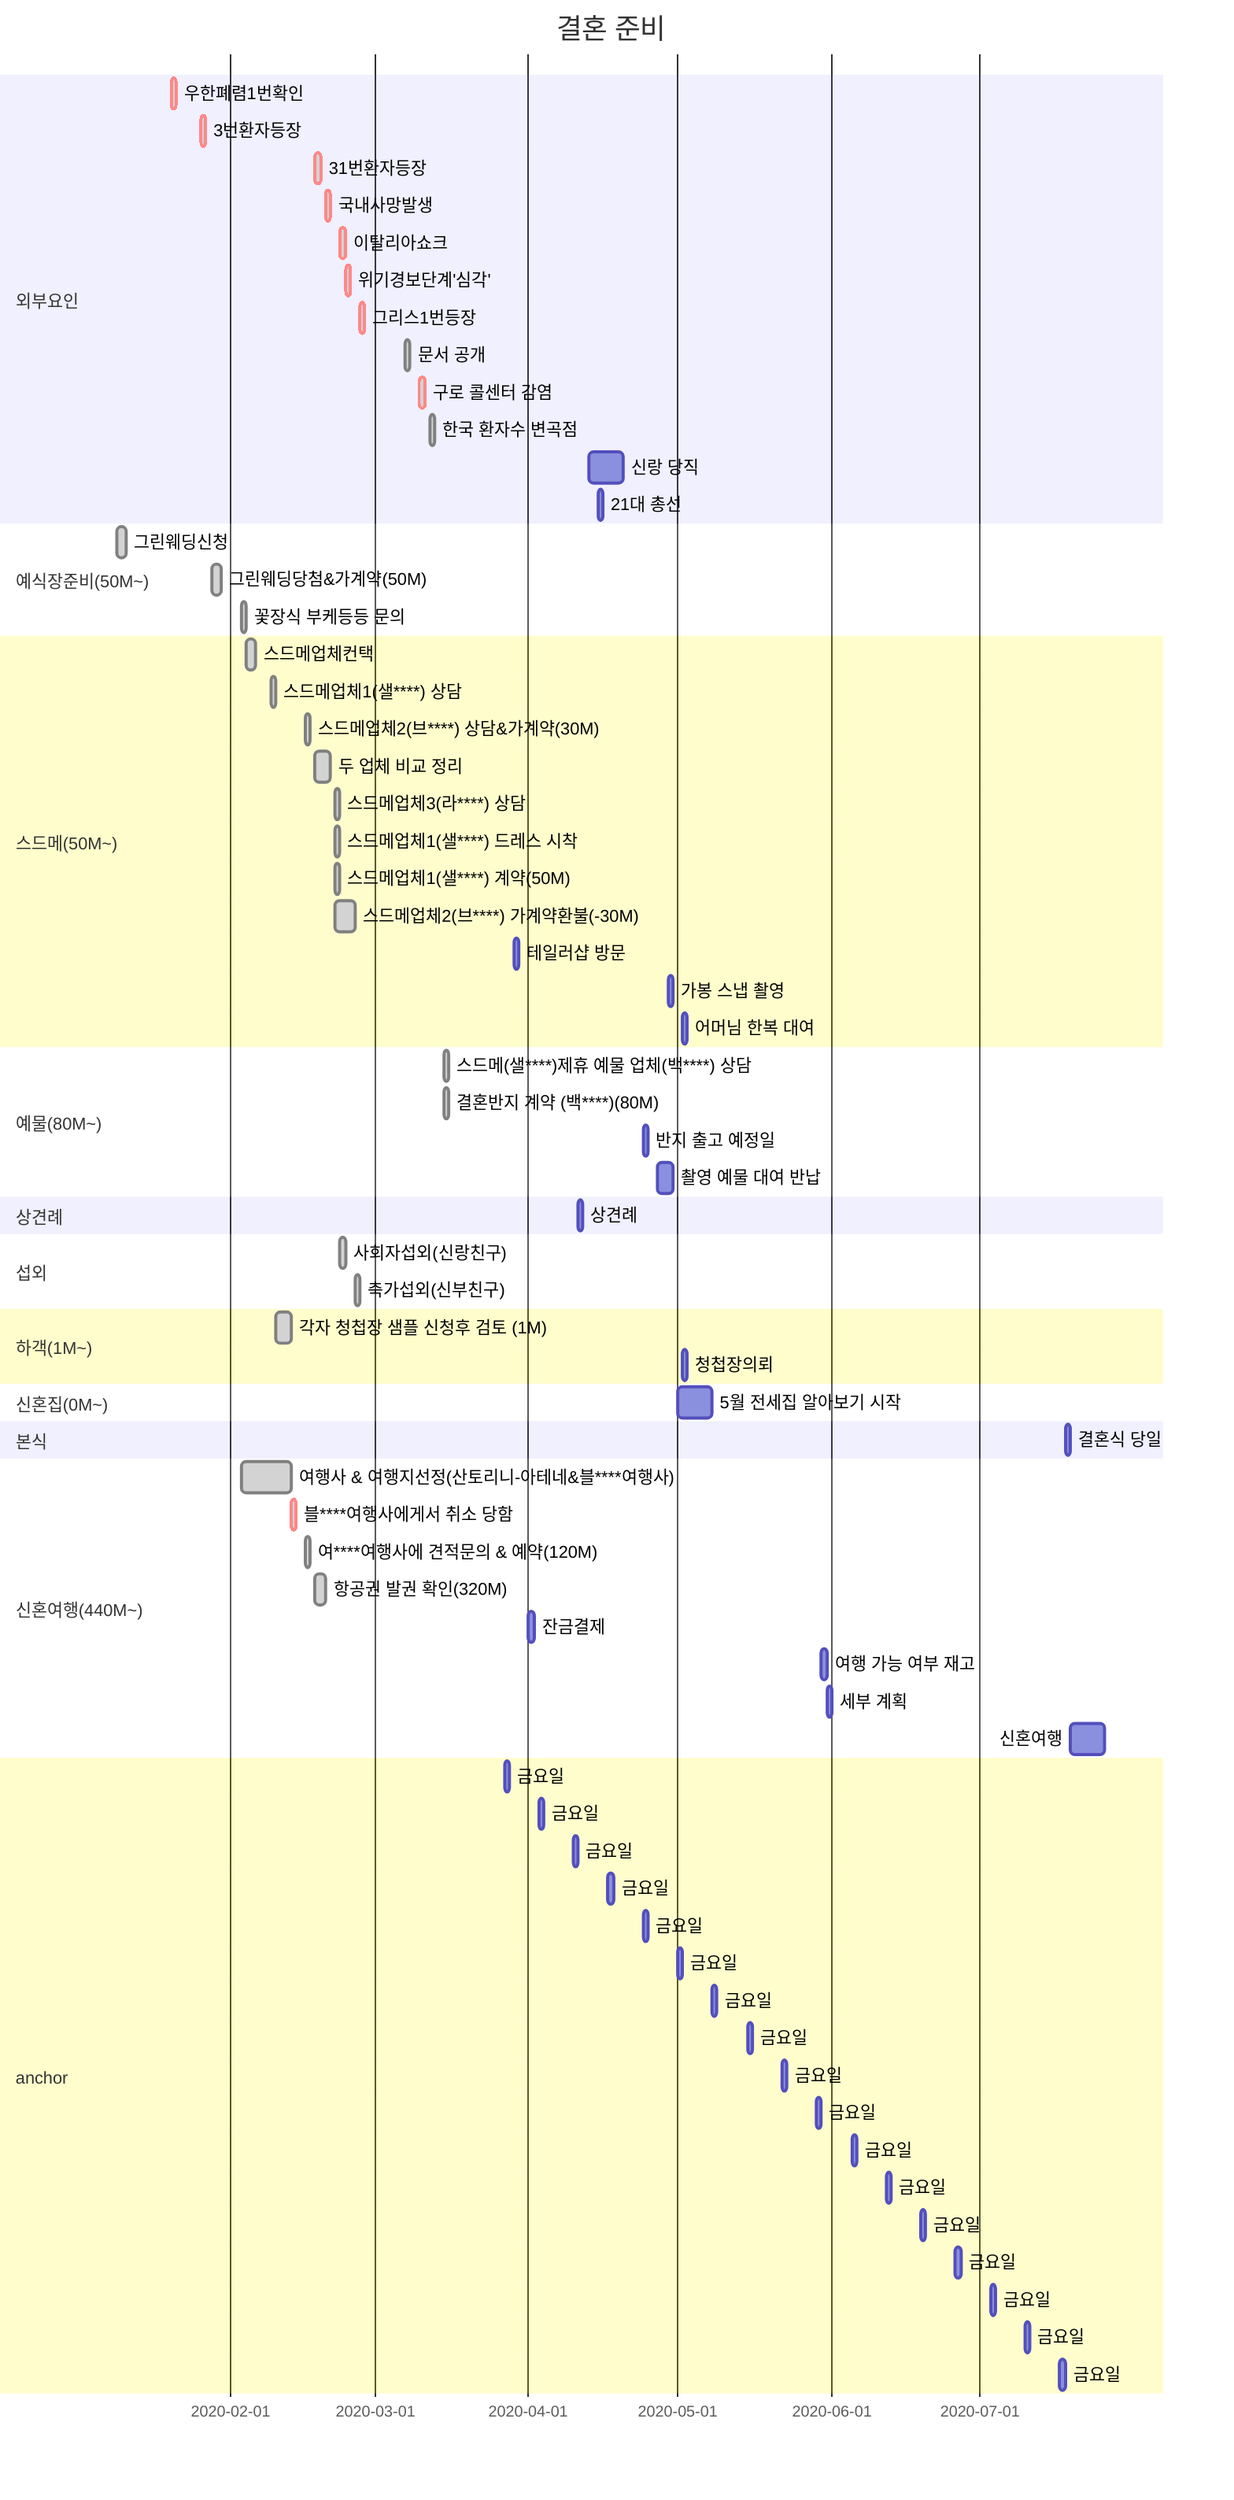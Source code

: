 gantt
  title 결혼 준비
  dateFormat  YYYY-MM-DD

  section 외부요인
    우한폐렴1번확인: done, crit, 2020-01-20, 1d
    3번환자등장: done, crit, 2020-01-26, 1d
    31번환자등장: done, crit, 2020-02-18, 1d
    국내사망발생: done, crit, 2020-02-20, 1d
    이탈리아쇼크: done, crit, 2020-02-23, 1d
    위기경보단계'심각': done, crit, 2020-02-24, 1d
    그리스1번등장: done, crit, 2020-02-27, 1d
    문서 공개: done, 2020-03-07, 1d
    구로 콜센터 감염: done, crit, 2020-03-10, 1d
    한국 환자수 변곡점: done, 2020-03-12, 1d
    신랑 당직: 2020-04-13, 2020-04-20
    21대 총선: 2020-04-15, 1d

  section 예식장준비(50M~)
    그린웨딩신청: done, 2020-01-09, 2d
    그린웨딩당첨&가계약(50M): done, 2020-01-28, 2d
    꽃장식 부케등등 문의: done, 2020-02-03, 1d

  section 스드메(50M~)
    스드메업체컨택: done, 2020-02-04, 2d
    스드메업체1(샐****) 상담: done, 2020-02-09, 1d
    스드메업체2(브****) 상담&가계약(30M): done, 2020-02-16, 1d
    두 업체 비교 정리: done, 2020-02-18, 2020-02-21
    스드메업체3(라****) 상담: done, 2020-02-22, 1d
    스드메업체1(샐****) 드레스 시착: done, 2020-02-22, 1d
    스드메업체1(샐****) 계약(50M): done, 2020-02-22, 1d
    스드메업체2(브****) 가계약환불(-30M): done, 2020-02-22, 2020-02-26
    테일러샵 방문: 2020-03-29, 1d
    가봉 스냅 촬영: 2020-04-29, 1d
    어머님 한복 대여: 2020-05-02, 1d

  section 예물(80M~)
    스드메(샐****)제휴 예물 업체(백****) 상담: done, 2020-03-15, 1d
    결혼반지 계약 (백****)(80M): done, 2020-03-15, 1d
    반지 출고 예정일: 2020-04-24, 1d
    촬영 예물 대여 반납: 2020-04-27, 2020-04-30

  section 상견례
    상견례: 2020-04-11, 1d

  section 섭외
    사회자섭외(신랑친구): done, 2020-02-23, 1d
    축가섭외(신부친구): done, 2020-02-26, 1d

  section 하객(1M~)
    각자 청첩장 샘플 신청후 검토 (1M): done, 2020-02-10, 2020-02-13
    청첩장의뢰                : after a11, 1d

  section 신혼집(0M~)
    5월 전세집 알아보기 시작: 2020-05-01, 7d

  section 본식
    결혼식 당일: dday, 2020-07-18  , 1d

  section 신혼여행(440M~)
    여행사 & 여행지선정(산토리니-아테네&블****여행사): done, 2020-02-03, 2020-02-13
    블****여행사에게서 취소 당함: done, crit, 2020-02-13, 1d
    여****여행사에 견적문의 & 예약(120M): done, 2020-02-16, 2020-02-17
    항공권 발권 확인(320M): done, 2020-02-18, 2020-02-20
    잔금결제: 2020-04-01, 1d
    여행 가능 여부 재고: 2020-05-30, 1d
    세부 계획: 1d
    신혼여행: 2020-07-19, 2020-07-26

  section anchor
    금요일: a16, 2020-03-27, 1d
    금요일: a15, 2020-04-03, 1d
    금요일: a14, 2020-04-10, 1d
    금요일: a13, 2020-04-17, 1d
    금요일: a12, 2020-04-24, 1d
    금요일: a11, 2020-05-01, 1d
    금요일: a10, 2020-05-08, 1d
    금요일: a9, 2020-05-15, 1d
    금요일: a8, 2020-05-22, 1d
    금요일: a7, 2020-05-29, 1d
    금요일: a6, 2020-06-05, 1d
    금요일: a5, 2020-06-12, 1d
    금요일: a4, 2020-06-19, 1d
    금요일: a3, 2020-06-26, 1d
    금요일: a2, 2020-07-03, 1d
    금요일: a1, 2020-07-10, 1d
    금요일: a0, 2020-07-17, 1d